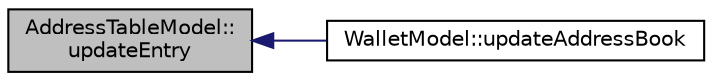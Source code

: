 digraph "AddressTableModel::updateEntry"
{
  edge [fontname="Helvetica",fontsize="10",labelfontname="Helvetica",labelfontsize="10"];
  node [fontname="Helvetica",fontsize="10",shape=record];
  rankdir="LR";
  Node168 [label="AddressTableModel::\lupdateEntry",height=0.2,width=0.4,color="black", fillcolor="grey75", style="filled", fontcolor="black"];
  Node168 -> Node169 [dir="back",color="midnightblue",fontsize="10",style="solid",fontname="Helvetica"];
  Node169 [label="WalletModel::updateAddressBook",height=0.2,width=0.4,color="black", fillcolor="white", style="filled",URL="$class_wallet_model.html#ae2f0c65e5e19e71dc4766dfeb0425e99"];
}
